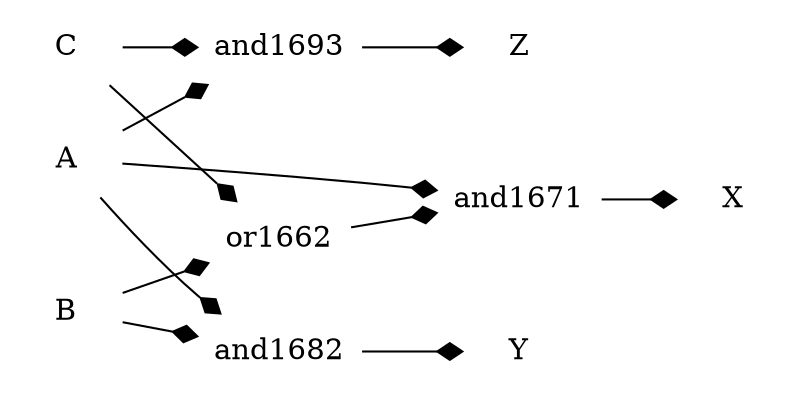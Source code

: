 digraph g {
    // header
    rankdir=LR;
    margin=0.01;
    node [shape="plaintext"];
    edge [arrowhead="diamond"];
    // circuit 
    and1671 [label="and1671", image="../../gates/and_noleads.png"];
    and1682 [label="and1682", image="../../gates/and_noleads.png"];
    and1693 [label="and1693", image="../../gates/and_noleads.png"];
    or1662 [label="or1662", image="../../gates/or_noleads.png"];
    var1620[label="X"];
    var1623[label="C"];
    var1626[label="Y"];
    var1628[label="B"];
    var1630[label="Z"];
    var1631[label="A"];
    var1628 -> or1662 ;
    var1623 -> or1662 ;
    or1662 -> and1671 ;
    var1631 -> and1671 ;
    and1671 -> var1620 ;
    var1631 -> and1682 ;
    var1628 -> and1682 ;
    and1682 -> var1626 ;
    var1631 -> and1693 ;
    var1623 -> and1693 ;
    and1693 -> var1630 ;
}
